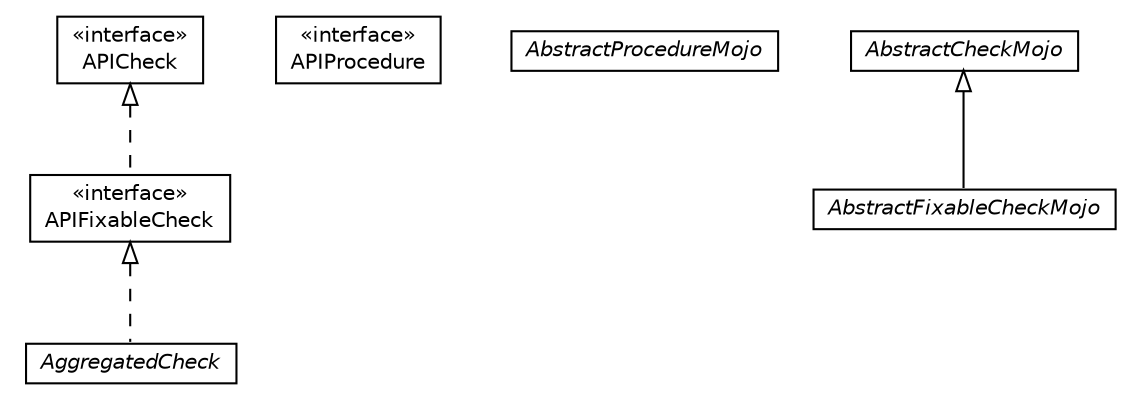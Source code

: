 #!/usr/local/bin/dot
#
# Class diagram 
# Generated by UMLGraph version 5.1 (http://www.umlgraph.org/)
#

digraph G {
	edge [fontname="Helvetica",fontsize=10,labelfontname="Helvetica",labelfontsize=10];
	node [fontname="Helvetica",fontsize=10,shape=plaintext];
	nodesep=0.25;
	ranksep=0.5;
	// org.universAAL.support.directives.api.AggregatedCheck
	c0 [label=<<table title="org.universAAL.support.directives.api.AggregatedCheck" border="0" cellborder="1" cellspacing="0" cellpadding="2" port="p" href="./AggregatedCheck.html">
		<tr><td><table border="0" cellspacing="0" cellpadding="1">
<tr><td align="center" balign="center"><font face="Helvetica-Oblique"> AggregatedCheck </font></td></tr>
		</table></td></tr>
		</table>>, fontname="Helvetica", fontcolor="black", fontsize=10.0];
	// org.universAAL.support.directives.api.APIProcedure
	c1 [label=<<table title="org.universAAL.support.directives.api.APIProcedure" border="0" cellborder="1" cellspacing="0" cellpadding="2" port="p" href="./APIProcedure.html">
		<tr><td><table border="0" cellspacing="0" cellpadding="1">
<tr><td align="center" balign="center"> &#171;interface&#187; </td></tr>
<tr><td align="center" balign="center"> APIProcedure </td></tr>
		</table></td></tr>
		</table>>, fontname="Helvetica", fontcolor="black", fontsize=10.0];
	// org.universAAL.support.directives.api.AbstractProcedureMojo
	c2 [label=<<table title="org.universAAL.support.directives.api.AbstractProcedureMojo" border="0" cellborder="1" cellspacing="0" cellpadding="2" port="p" href="./AbstractProcedureMojo.html">
		<tr><td><table border="0" cellspacing="0" cellpadding="1">
<tr><td align="center" balign="center"><font face="Helvetica-Oblique"> AbstractProcedureMojo </font></td></tr>
		</table></td></tr>
		</table>>, fontname="Helvetica", fontcolor="black", fontsize=10.0];
	// org.universAAL.support.directives.api.APICheck
	c3 [label=<<table title="org.universAAL.support.directives.api.APICheck" border="0" cellborder="1" cellspacing="0" cellpadding="2" port="p" href="./APICheck.html">
		<tr><td><table border="0" cellspacing="0" cellpadding="1">
<tr><td align="center" balign="center"> &#171;interface&#187; </td></tr>
<tr><td align="center" balign="center"> APICheck </td></tr>
		</table></td></tr>
		</table>>, fontname="Helvetica", fontcolor="black", fontsize=10.0];
	// org.universAAL.support.directives.api.APIFixableCheck
	c4 [label=<<table title="org.universAAL.support.directives.api.APIFixableCheck" border="0" cellborder="1" cellspacing="0" cellpadding="2" port="p" href="./APIFixableCheck.html">
		<tr><td><table border="0" cellspacing="0" cellpadding="1">
<tr><td align="center" balign="center"> &#171;interface&#187; </td></tr>
<tr><td align="center" balign="center"> APIFixableCheck </td></tr>
		</table></td></tr>
		</table>>, fontname="Helvetica", fontcolor="black", fontsize=10.0];
	// org.universAAL.support.directives.api.AbstractCheckMojo
	c5 [label=<<table title="org.universAAL.support.directives.api.AbstractCheckMojo" border="0" cellborder="1" cellspacing="0" cellpadding="2" port="p" href="./AbstractCheckMojo.html">
		<tr><td><table border="0" cellspacing="0" cellpadding="1">
<tr><td align="center" balign="center"><font face="Helvetica-Oblique"> AbstractCheckMojo </font></td></tr>
		</table></td></tr>
		</table>>, fontname="Helvetica", fontcolor="black", fontsize=10.0];
	// org.universAAL.support.directives.api.AbstractFixableCheckMojo
	c6 [label=<<table title="org.universAAL.support.directives.api.AbstractFixableCheckMojo" border="0" cellborder="1" cellspacing="0" cellpadding="2" port="p" href="./AbstractFixableCheckMojo.html">
		<tr><td><table border="0" cellspacing="0" cellpadding="1">
<tr><td align="center" balign="center"><font face="Helvetica-Oblique"> AbstractFixableCheckMojo </font></td></tr>
		</table></td></tr>
		</table>>, fontname="Helvetica", fontcolor="black", fontsize=10.0];
	//org.universAAL.support.directives.api.AggregatedCheck implements org.universAAL.support.directives.api.APIFixableCheck
	c4:p -> c0:p [dir=back,arrowtail=empty,style=dashed];
	//org.universAAL.support.directives.api.APIFixableCheck implements org.universAAL.support.directives.api.APICheck
	c3:p -> c4:p [dir=back,arrowtail=empty,style=dashed];
	//org.universAAL.support.directives.api.AbstractFixableCheckMojo extends org.universAAL.support.directives.api.AbstractCheckMojo
	c5:p -> c6:p [dir=back,arrowtail=empty];
}

